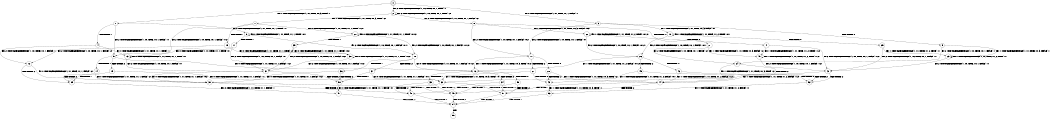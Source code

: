 digraph BCG {
size = "7, 10.5";
center = TRUE;
node [shape = circle];
0 [peripheries = 2];
0 -> 1 [label = "EX !1 !ATOMIC_EXCH_BRANCH (1, +1, TRUE, +0, 3, TRUE) !::"];
0 -> 2 [label = "EX !2 !ATOMIC_EXCH_BRANCH (1, +0, TRUE, +0, 1, TRUE) !::"];
0 -> 3 [label = "EX !0 !ATOMIC_EXCH_BRANCH (1, +1, TRUE, +1, 1, FALSE) !::"];
1 -> 4 [label = "TERMINATE !1"];
1 -> 5 [label = "EX !2 !ATOMIC_EXCH_BRANCH (1, +0, TRUE, +0, 1, FALSE) !:1:"];
1 -> 6 [label = "EX !0 !ATOMIC_EXCH_BRANCH (1, +1, TRUE, +1, 1, TRUE) !:1:"];
2 -> 7 [label = "EX !1 !ATOMIC_EXCH_BRANCH (1, +1, TRUE, +0, 3, TRUE) !:2:"];
2 -> 8 [label = "EX !0 !ATOMIC_EXCH_BRANCH (1, +1, TRUE, +1, 1, FALSE) !:2:"];
2 -> 2 [label = "EX !2 !ATOMIC_EXCH_BRANCH (1, +0, TRUE, +0, 1, TRUE) !:2:"];
3 -> 9 [label = "TERMINATE !0"];
3 -> 10 [label = "EX !1 !ATOMIC_EXCH_BRANCH (1, +1, TRUE, +0, 3, FALSE) !:0:"];
3 -> 11 [label = "EX !2 !ATOMIC_EXCH_BRANCH (1, +0, TRUE, +0, 1, FALSE) !:0:"];
4 -> 12 [label = "EX !2 !ATOMIC_EXCH_BRANCH (1, +0, TRUE, +0, 1, FALSE) !::"];
4 -> 13 [label = "EX !0 !ATOMIC_EXCH_BRANCH (1, +1, TRUE, +1, 1, TRUE) !::"];
5 -> 14 [label = "TERMINATE !1"];
5 -> 15 [label = "TERMINATE !2"];
5 -> 16 [label = "EX !0 !ATOMIC_EXCH_BRANCH (1, +1, TRUE, +1, 1, FALSE) !:1:2:"];
6 -> 17 [label = "TERMINATE !1"];
6 -> 18 [label = "EX !2 !ATOMIC_EXCH_BRANCH (1, +0, TRUE, +0, 1, FALSE) !:0:1:"];
6 -> 6 [label = "EX !0 !ATOMIC_EXCH_BRANCH (1, +1, TRUE, +1, 1, TRUE) !:0:1:"];
7 -> 19 [label = "TERMINATE !1"];
7 -> 20 [label = "EX !0 !ATOMIC_EXCH_BRANCH (1, +1, TRUE, +1, 1, TRUE) !:1:2:"];
7 -> 5 [label = "EX !2 !ATOMIC_EXCH_BRANCH (1, +0, TRUE, +0, 1, FALSE) !:1:2:"];
8 -> 21 [label = "TERMINATE !0"];
8 -> 22 [label = "EX !1 !ATOMIC_EXCH_BRANCH (1, +1, TRUE, +0, 3, FALSE) !:0:2:"];
8 -> 11 [label = "EX !2 !ATOMIC_EXCH_BRANCH (1, +0, TRUE, +0, 1, FALSE) !:0:2:"];
9 -> 23 [label = "EX !1 !ATOMIC_EXCH_BRANCH (1, +1, TRUE, +0, 3, FALSE) !::"];
9 -> 24 [label = "EX !2 !ATOMIC_EXCH_BRANCH (1, +0, TRUE, +0, 1, FALSE) !::"];
10 -> 25 [label = "TERMINATE !0"];
10 -> 26 [label = "EX !2 !ATOMIC_EXCH_BRANCH (1, +0, TRUE, +0, 1, FALSE) !:0:1:"];
10 -> 10 [label = "EX !1 !ATOMIC_EXCH_BRANCH (1, +1, TRUE, +1, 2, TRUE) !:0:1:"];
11 -> 27 [label = "TERMINATE !2"];
11 -> 28 [label = "TERMINATE !0"];
11 -> 16 [label = "EX !1 !ATOMIC_EXCH_BRANCH (1, +1, TRUE, +0, 3, TRUE) !:0:2:"];
12 -> 29 [label = "TERMINATE !2"];
12 -> 30 [label = "EX !0 !ATOMIC_EXCH_BRANCH (1, +1, TRUE, +1, 1, FALSE) !:2:"];
13 -> 31 [label = "EX !2 !ATOMIC_EXCH_BRANCH (1, +0, TRUE, +0, 1, FALSE) !:0:"];
13 -> 13 [label = "EX !0 !ATOMIC_EXCH_BRANCH (1, +1, TRUE, +1, 1, TRUE) !:0:"];
14 -> 29 [label = "TERMINATE !2"];
14 -> 30 [label = "EX !0 !ATOMIC_EXCH_BRANCH (1, +1, TRUE, +1, 1, FALSE) !:2:"];
15 -> 29 [label = "TERMINATE !1"];
15 -> 32 [label = "EX !0 !ATOMIC_EXCH_BRANCH (1, +1, TRUE, +1, 1, FALSE) !:1:"];
16 -> 33 [label = "TERMINATE !1"];
16 -> 34 [label = "TERMINATE !2"];
16 -> 35 [label = "TERMINATE !0"];
17 -> 13 [label = "EX !0 !ATOMIC_EXCH_BRANCH (1, +1, TRUE, +1, 1, TRUE) !:0:"];
17 -> 31 [label = "EX !2 !ATOMIC_EXCH_BRANCH (1, +0, TRUE, +0, 1, FALSE) !:0:"];
18 -> 36 [label = "TERMINATE !1"];
18 -> 37 [label = "TERMINATE !2"];
18 -> 16 [label = "EX !0 !ATOMIC_EXCH_BRANCH (1, +1, TRUE, +1, 1, FALSE) !:0:1:2:"];
19 -> 12 [label = "EX !2 !ATOMIC_EXCH_BRANCH (1, +0, TRUE, +0, 1, FALSE) !:2:"];
19 -> 38 [label = "EX !0 !ATOMIC_EXCH_BRANCH (1, +1, TRUE, +1, 1, TRUE) !:2:"];
20 -> 39 [label = "TERMINATE !1"];
20 -> 18 [label = "EX !2 !ATOMIC_EXCH_BRANCH (1, +0, TRUE, +0, 1, FALSE) !:0:1:2:"];
20 -> 20 [label = "EX !0 !ATOMIC_EXCH_BRANCH (1, +1, TRUE, +1, 1, TRUE) !:0:1:2:"];
21 -> 24 [label = "EX !2 !ATOMIC_EXCH_BRANCH (1, +0, TRUE, +0, 1, FALSE) !:2:"];
21 -> 40 [label = "EX !1 !ATOMIC_EXCH_BRANCH (1, +1, TRUE, +0, 3, FALSE) !:2:"];
22 -> 41 [label = "TERMINATE !0"];
22 -> 26 [label = "EX !2 !ATOMIC_EXCH_BRANCH (1, +0, TRUE, +0, 1, FALSE) !:0:1:2:"];
22 -> 22 [label = "EX !1 !ATOMIC_EXCH_BRANCH (1, +1, TRUE, +1, 2, TRUE) !:0:1:2:"];
23 -> 42 [label = "EX !2 !ATOMIC_EXCH_BRANCH (1, +0, TRUE, +0, 1, FALSE) !:1:"];
23 -> 23 [label = "EX !1 !ATOMIC_EXCH_BRANCH (1, +1, TRUE, +1, 2, TRUE) !:1:"];
24 -> 43 [label = "TERMINATE !2"];
24 -> 44 [label = "EX !1 !ATOMIC_EXCH_BRANCH (1, +1, TRUE, +0, 3, TRUE) !:2:"];
25 -> 23 [label = "EX !1 !ATOMIC_EXCH_BRANCH (1, +1, TRUE, +1, 2, TRUE) !:1:"];
25 -> 42 [label = "EX !2 !ATOMIC_EXCH_BRANCH (1, +0, TRUE, +0, 1, FALSE) !:1:"];
26 -> 45 [label = "TERMINATE !2"];
26 -> 46 [label = "TERMINATE !0"];
26 -> 16 [label = "EX !1 !ATOMIC_EXCH_BRANCH (1, +1, TRUE, +1, 2, FALSE) !:0:1:2:"];
27 -> 43 [label = "TERMINATE !0"];
27 -> 32 [label = "EX !1 !ATOMIC_EXCH_BRANCH (1, +1, TRUE, +0, 3, TRUE) !:0:"];
28 -> 43 [label = "TERMINATE !2"];
28 -> 44 [label = "EX !1 !ATOMIC_EXCH_BRANCH (1, +1, TRUE, +0, 3, TRUE) !:2:"];
29 -> 47 [label = "EX !0 !ATOMIC_EXCH_BRANCH (1, +1, TRUE, +1, 1, FALSE) !::"];
30 -> 48 [label = "TERMINATE !2"];
30 -> 49 [label = "TERMINATE !0"];
31 -> 50 [label = "TERMINATE !2"];
31 -> 30 [label = "EX !0 !ATOMIC_EXCH_BRANCH (1, +1, TRUE, +1, 1, FALSE) !:0:2:"];
32 -> 48 [label = "TERMINATE !1"];
32 -> 51 [label = "TERMINATE !0"];
33 -> 48 [label = "TERMINATE !2"];
33 -> 49 [label = "TERMINATE !0"];
34 -> 48 [label = "TERMINATE !1"];
34 -> 51 [label = "TERMINATE !0"];
35 -> 49 [label = "TERMINATE !1"];
35 -> 51 [label = "TERMINATE !2"];
36 -> 30 [label = "EX !0 !ATOMIC_EXCH_BRANCH (1, +1, TRUE, +1, 1, FALSE) !:0:2:"];
36 -> 50 [label = "TERMINATE !2"];
37 -> 32 [label = "EX !0 !ATOMIC_EXCH_BRANCH (1, +1, TRUE, +1, 1, FALSE) !:0:1:"];
37 -> 50 [label = "TERMINATE !1"];
38 -> 31 [label = "EX !2 !ATOMIC_EXCH_BRANCH (1, +0, TRUE, +0, 1, FALSE) !:0:2:"];
38 -> 38 [label = "EX !0 !ATOMIC_EXCH_BRANCH (1, +1, TRUE, +1, 1, TRUE) !:0:2:"];
39 -> 31 [label = "EX !2 !ATOMIC_EXCH_BRANCH (1, +0, TRUE, +0, 1, FALSE) !:0:2:"];
39 -> 38 [label = "EX !0 !ATOMIC_EXCH_BRANCH (1, +1, TRUE, +1, 1, TRUE) !:0:2:"];
40 -> 42 [label = "EX !2 !ATOMIC_EXCH_BRANCH (1, +0, TRUE, +0, 1, FALSE) !:1:2:"];
40 -> 40 [label = "EX !1 !ATOMIC_EXCH_BRANCH (1, +1, TRUE, +1, 2, TRUE) !:1:2:"];
41 -> 42 [label = "EX !2 !ATOMIC_EXCH_BRANCH (1, +0, TRUE, +0, 1, FALSE) !:1:2:"];
41 -> 40 [label = "EX !1 !ATOMIC_EXCH_BRANCH (1, +1, TRUE, +1, 2, TRUE) !:1:2:"];
42 -> 52 [label = "TERMINATE !2"];
42 -> 44 [label = "EX !1 !ATOMIC_EXCH_BRANCH (1, +1, TRUE, +1, 2, FALSE) !:1:2:"];
43 -> 53 [label = "EX !1 !ATOMIC_EXCH_BRANCH (1, +1, TRUE, +0, 3, TRUE) !::"];
44 -> 49 [label = "TERMINATE !1"];
44 -> 51 [label = "TERMINATE !2"];
45 -> 32 [label = "EX !1 !ATOMIC_EXCH_BRANCH (1, +1, TRUE, +1, 2, FALSE) !:0:1:"];
45 -> 52 [label = "TERMINATE !0"];
46 -> 44 [label = "EX !1 !ATOMIC_EXCH_BRANCH (1, +1, TRUE, +1, 2, FALSE) !:1:2:"];
46 -> 52 [label = "TERMINATE !2"];
47 -> 54 [label = "TERMINATE !0"];
48 -> 54 [label = "TERMINATE !0"];
49 -> 54 [label = "TERMINATE !2"];
50 -> 47 [label = "EX !0 !ATOMIC_EXCH_BRANCH (1, +1, TRUE, +1, 1, FALSE) !:0:"];
51 -> 54 [label = "TERMINATE !1"];
52 -> 53 [label = "EX !1 !ATOMIC_EXCH_BRANCH (1, +1, TRUE, +1, 2, FALSE) !:1:"];
53 -> 54 [label = "TERMINATE !1"];
54 -> 55 [label = "exit"];
}
